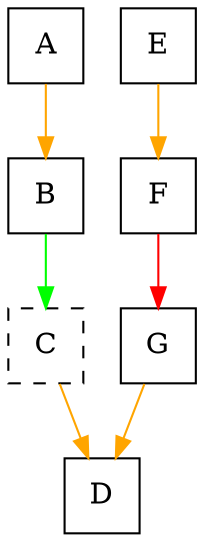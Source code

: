 digraph {
  A [shape=square]
  B [shape=square]
  C [shape=square, style=dashed]
  D [shape=square]
  E [shape=square]
  F [shape=square]
  G [shape=square]
  A -> B [color=orange]
  B -> C [color=green]
  C -> D [color=orange]
  E -> F [color=orange]
  F -> G [color=red]
  G -> D [color=orange]
}
